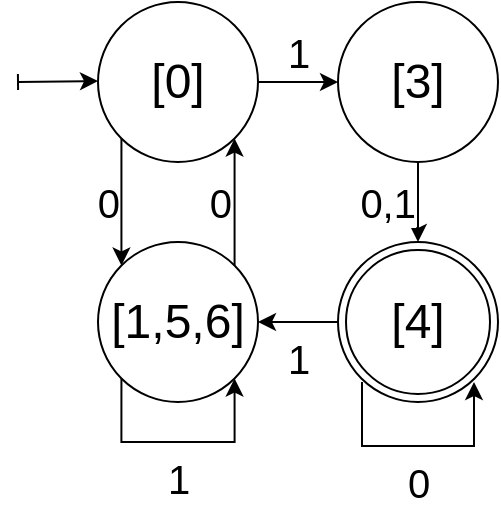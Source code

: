 <mxfile version="24.4.0" type="device">
  <diagram name="Seite-1" id="tuFJtAjsjJIvuz3v8sRS">
    <mxGraphModel dx="954" dy="624" grid="1" gridSize="10" guides="1" tooltips="1" connect="1" arrows="1" fold="1" page="1" pageScale="1" pageWidth="827" pageHeight="1169" math="0" shadow="0">
      <root>
        <mxCell id="0" />
        <mxCell id="1" parent="0" />
        <mxCell id="AV7PzNvh2ari7xMUpJTD-7" value="&lt;font style=&quot;font-size: 24px;&quot;&gt;[3]&lt;/font&gt;" style="ellipse;whiteSpace=wrap;html=1;aspect=fixed;fontSize=16;" parent="1" vertex="1">
          <mxGeometry x="240" y="240" width="80" height="80" as="geometry" />
        </mxCell>
        <mxCell id="gp_G_IWkHLcCS4RJO3hx-1" value="&lt;font style=&quot;font-size: 24px;&quot;&gt;[4]&lt;/font&gt;" style="ellipse;shape=doubleEllipse;whiteSpace=wrap;html=1;aspect=fixed;" vertex="1" parent="1">
          <mxGeometry x="240" y="360" width="80" height="80" as="geometry" />
        </mxCell>
        <mxCell id="gp_G_IWkHLcCS4RJO3hx-2" value="&lt;font style=&quot;font-size: 24px;&quot;&gt;[1,5,6]&lt;/font&gt;" style="ellipse;whiteSpace=wrap;html=1;aspect=fixed;fontSize=16;" vertex="1" parent="1">
          <mxGeometry x="120" y="360" width="80" height="80" as="geometry" />
        </mxCell>
        <mxCell id="gp_G_IWkHLcCS4RJO3hx-5" value="1" style="edgeStyle=orthogonalEdgeStyle;rounded=0;orthogonalLoop=1;jettySize=auto;html=1;exitX=1;exitY=0.5;exitDx=0;exitDy=0;entryX=0;entryY=0.5;entryDx=0;entryDy=0;fontSize=20;labelPosition=center;verticalLabelPosition=top;align=center;verticalAlign=bottom;" edge="1" parent="1" source="gp_G_IWkHLcCS4RJO3hx-3" target="AV7PzNvh2ari7xMUpJTD-7">
          <mxGeometry relative="1" as="geometry" />
        </mxCell>
        <mxCell id="gp_G_IWkHLcCS4RJO3hx-3" value="&lt;font style=&quot;font-size: 24px;&quot;&gt;[0]&lt;/font&gt;" style="ellipse;whiteSpace=wrap;html=1;aspect=fixed;fontSize=16;" vertex="1" parent="1">
          <mxGeometry x="120" y="240" width="80" height="80" as="geometry" />
        </mxCell>
        <mxCell id="gp_G_IWkHLcCS4RJO3hx-4" value="" style="endArrow=classic;html=1;rounded=0;startArrow=baseDash;startFill=0;" edge="1" parent="1">
          <mxGeometry width="50" height="50" relative="1" as="geometry">
            <mxPoint x="80" y="280" as="sourcePoint" />
            <mxPoint x="120" y="279.5" as="targetPoint" />
          </mxGeometry>
        </mxCell>
        <mxCell id="gp_G_IWkHLcCS4RJO3hx-7" value="0" style="edgeStyle=orthogonalEdgeStyle;rounded=0;orthogonalLoop=1;jettySize=auto;html=1;exitX=0;exitY=1;exitDx=0;exitDy=0;entryX=0;entryY=0;entryDx=0;entryDy=0;fontSize=20;labelPosition=left;verticalLabelPosition=middle;align=right;verticalAlign=middle;" edge="1" parent="1" source="gp_G_IWkHLcCS4RJO3hx-3" target="gp_G_IWkHLcCS4RJO3hx-2">
          <mxGeometry relative="1" as="geometry">
            <mxPoint x="210" y="290" as="sourcePoint" />
            <mxPoint x="290" y="290" as="targetPoint" />
          </mxGeometry>
        </mxCell>
        <mxCell id="gp_G_IWkHLcCS4RJO3hx-8" value="0" style="edgeStyle=orthogonalEdgeStyle;rounded=0;orthogonalLoop=1;jettySize=auto;html=1;fontSize=20;labelPosition=left;verticalLabelPosition=middle;align=right;verticalAlign=middle;exitX=1;exitY=0;exitDx=0;exitDy=0;entryX=1;entryY=1;entryDx=0;entryDy=0;" edge="1" parent="1" source="gp_G_IWkHLcCS4RJO3hx-2" target="gp_G_IWkHLcCS4RJO3hx-3">
          <mxGeometry relative="1" as="geometry">
            <mxPoint x="240" y="360" as="sourcePoint" />
            <mxPoint x="300" y="350" as="targetPoint" />
          </mxGeometry>
        </mxCell>
        <mxCell id="gp_G_IWkHLcCS4RJO3hx-10" value="&lt;font style=&quot;font-size: 20px;&quot;&gt;1&lt;/font&gt;" style="edgeStyle=orthogonalEdgeStyle;rounded=0;orthogonalLoop=1;jettySize=auto;html=1;exitX=0;exitY=1;exitDx=0;exitDy=0;entryX=1;entryY=1;entryDx=0;entryDy=0;labelPosition=center;verticalLabelPosition=bottom;align=center;verticalAlign=top;" edge="1" parent="1" source="gp_G_IWkHLcCS4RJO3hx-2" target="gp_G_IWkHLcCS4RJO3hx-2">
          <mxGeometry relative="1" as="geometry">
            <Array as="points">
              <mxPoint x="132" y="460" />
              <mxPoint x="188" y="460" />
            </Array>
          </mxGeometry>
        </mxCell>
        <mxCell id="gp_G_IWkHLcCS4RJO3hx-11" value="0,1" style="edgeStyle=orthogonalEdgeStyle;rounded=0;orthogonalLoop=1;jettySize=auto;html=1;exitX=0.5;exitY=1;exitDx=0;exitDy=0;entryX=0.5;entryY=0;entryDx=0;entryDy=0;fontSize=20;labelPosition=left;verticalLabelPosition=middle;align=right;verticalAlign=middle;" edge="1" parent="1" source="AV7PzNvh2ari7xMUpJTD-7" target="gp_G_IWkHLcCS4RJO3hx-1">
          <mxGeometry relative="1" as="geometry">
            <mxPoint x="142" y="318" as="sourcePoint" />
            <mxPoint x="142" y="382" as="targetPoint" />
          </mxGeometry>
        </mxCell>
        <mxCell id="gp_G_IWkHLcCS4RJO3hx-12" value="&lt;font style=&quot;font-size: 20px;&quot;&gt;1&lt;/font&gt;" style="edgeStyle=orthogonalEdgeStyle;rounded=0;orthogonalLoop=1;jettySize=auto;html=1;exitX=0;exitY=0.5;exitDx=0;exitDy=0;entryX=1;entryY=0.5;entryDx=0;entryDy=0;labelPosition=center;verticalLabelPosition=bottom;align=center;verticalAlign=top;" edge="1" parent="1" source="gp_G_IWkHLcCS4RJO3hx-1" target="gp_G_IWkHLcCS4RJO3hx-2">
          <mxGeometry relative="1" as="geometry">
            <mxPoint x="142" y="438" as="sourcePoint" />
            <mxPoint x="198" y="438" as="targetPoint" />
            <Array as="points" />
          </mxGeometry>
        </mxCell>
        <mxCell id="gp_G_IWkHLcCS4RJO3hx-13" value="&lt;font style=&quot;font-size: 20px;&quot;&gt;0&lt;/font&gt;" style="edgeStyle=orthogonalEdgeStyle;rounded=0;orthogonalLoop=1;jettySize=auto;html=1;exitX=0;exitY=1;exitDx=0;exitDy=0;entryX=1;entryY=1;entryDx=0;entryDy=0;labelPosition=center;verticalLabelPosition=bottom;align=center;verticalAlign=top;" edge="1" parent="1">
          <mxGeometry relative="1" as="geometry">
            <mxPoint x="252" y="430" as="sourcePoint" />
            <mxPoint x="308" y="430" as="targetPoint" />
            <Array as="points">
              <mxPoint x="252" y="462" />
              <mxPoint x="308" y="462" />
            </Array>
          </mxGeometry>
        </mxCell>
      </root>
    </mxGraphModel>
  </diagram>
</mxfile>
